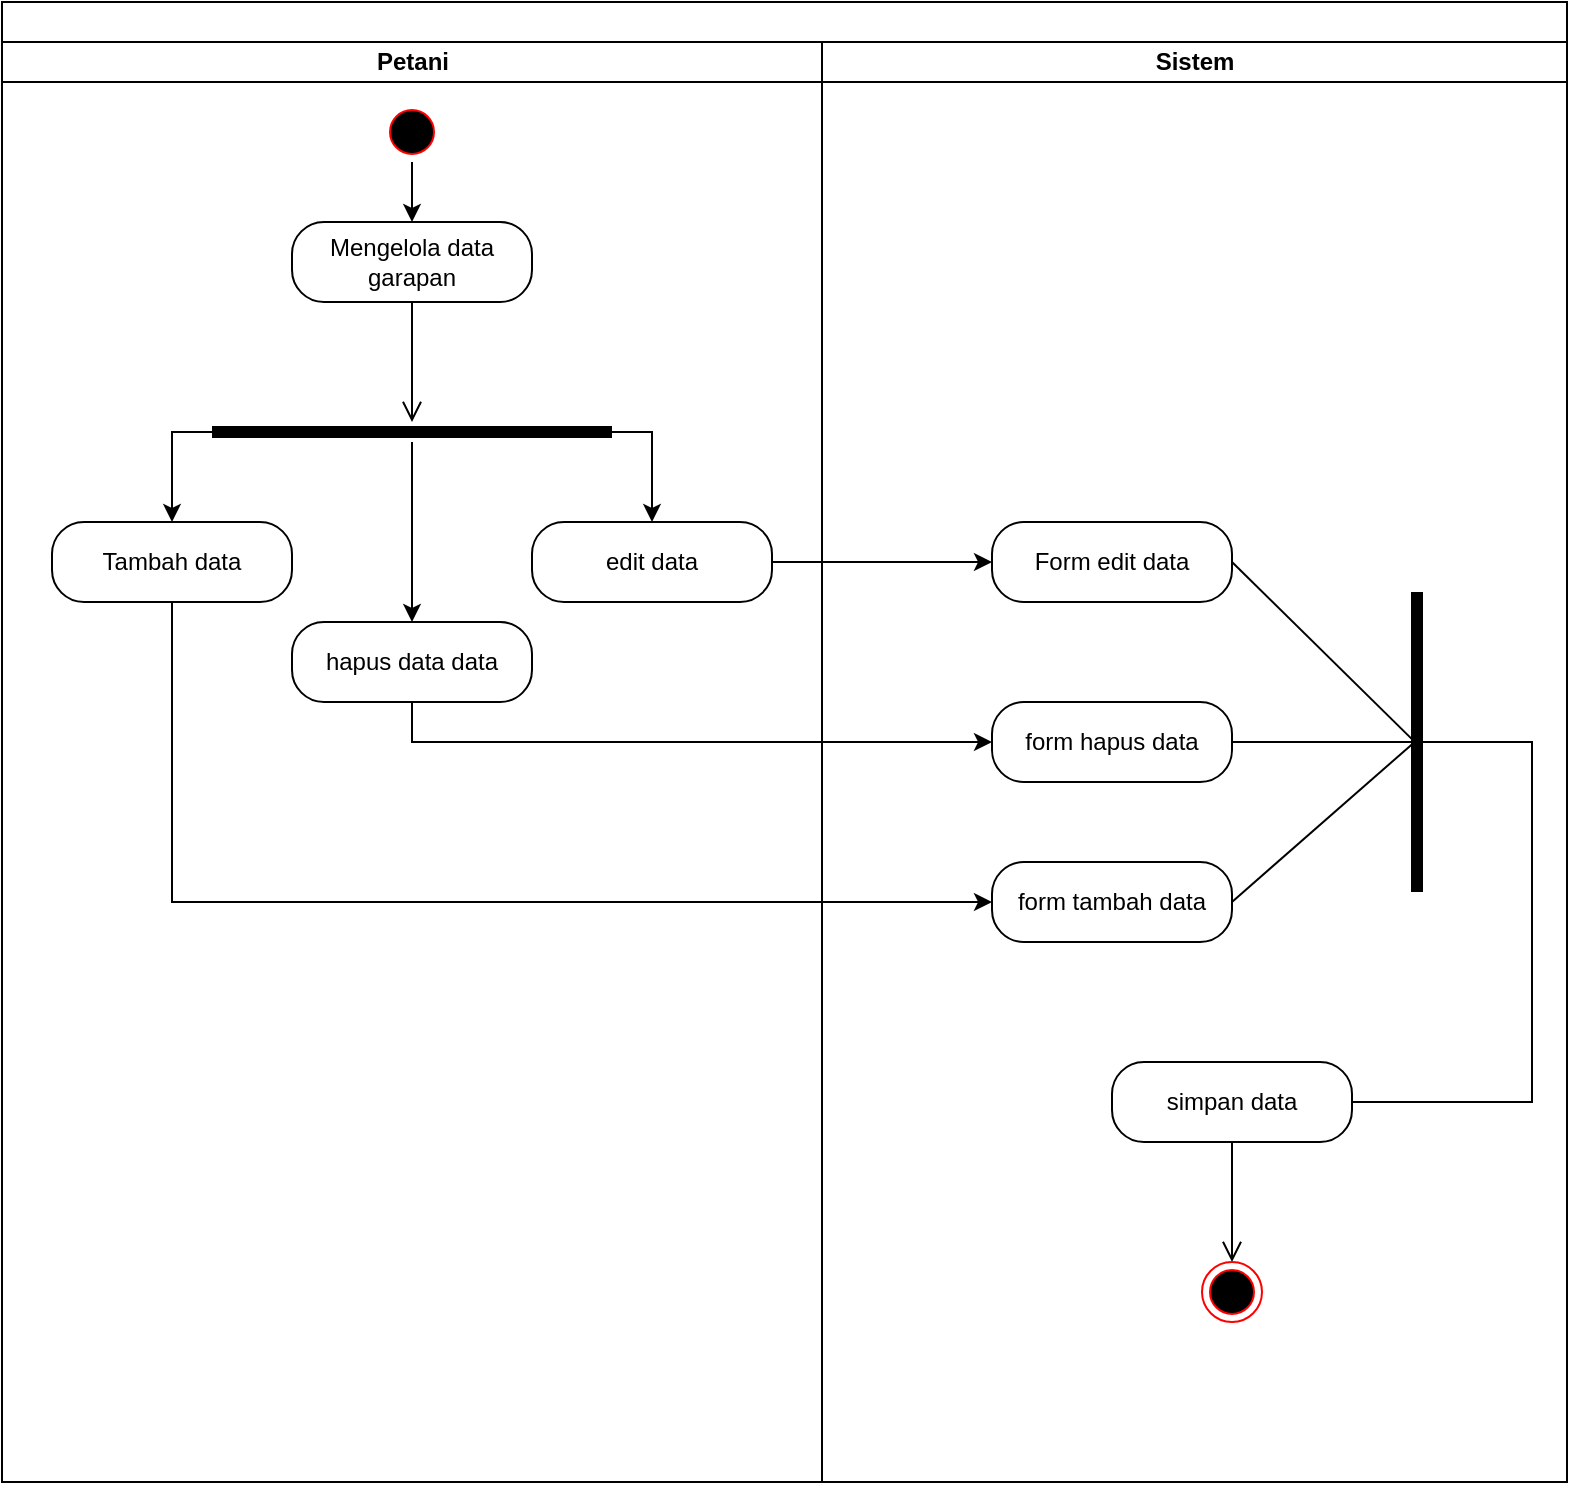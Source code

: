 <mxfile version="24.3.0" type="github">
  <diagram name="Page-1" id="H-TFuyuddetBLjpvNvzC">
    <mxGraphModel dx="880" dy="434" grid="1" gridSize="10" guides="1" tooltips="1" connect="1" arrows="1" fold="1" page="1" pageScale="1" pageWidth="850" pageHeight="1100" math="0" shadow="0">
      <root>
        <mxCell id="0" />
        <mxCell id="1" parent="0" />
        <mxCell id="sSea7OWwtZqSZM1k2m7u-1" value="" style="swimlane;childLayout=stackLayout;resizeParent=1;resizeParentMax=0;startSize=20;html=1;" vertex="1" parent="1">
          <mxGeometry x="205" y="140" width="782.5" height="740" as="geometry" />
        </mxCell>
        <mxCell id="sSea7OWwtZqSZM1k2m7u-2" value="Petani" style="swimlane;startSize=20;html=1;strokeColor=#000000;" vertex="1" parent="sSea7OWwtZqSZM1k2m7u-1">
          <mxGeometry y="20" width="410" height="720" as="geometry" />
        </mxCell>
        <mxCell id="sSea7OWwtZqSZM1k2m7u-10" style="edgeStyle=orthogonalEdgeStyle;rounded=0;orthogonalLoop=1;jettySize=auto;html=1;exitX=0.5;exitY=1;exitDx=0;exitDy=0;" edge="1" parent="sSea7OWwtZqSZM1k2m7u-2" source="sSea7OWwtZqSZM1k2m7u-5" target="sSea7OWwtZqSZM1k2m7u-8">
          <mxGeometry relative="1" as="geometry" />
        </mxCell>
        <mxCell id="sSea7OWwtZqSZM1k2m7u-5" value="" style="ellipse;html=1;shape=startState;fillColor=#000000;strokeColor=#ff0000;" vertex="1" parent="sSea7OWwtZqSZM1k2m7u-2">
          <mxGeometry x="190" y="30" width="30" height="30" as="geometry" />
        </mxCell>
        <mxCell id="sSea7OWwtZqSZM1k2m7u-8" value="Mengelola data garapan" style="rounded=1;whiteSpace=wrap;html=1;arcSize=40;" vertex="1" parent="sSea7OWwtZqSZM1k2m7u-2">
          <mxGeometry x="145" y="90" width="120" height="40" as="geometry" />
        </mxCell>
        <mxCell id="sSea7OWwtZqSZM1k2m7u-9" value="" style="edgeStyle=orthogonalEdgeStyle;html=1;verticalAlign=bottom;endArrow=open;endSize=8;strokeColor=#000000;rounded=0;" edge="1" source="sSea7OWwtZqSZM1k2m7u-8" parent="sSea7OWwtZqSZM1k2m7u-2">
          <mxGeometry relative="1" as="geometry">
            <mxPoint x="205" y="190" as="targetPoint" />
          </mxGeometry>
        </mxCell>
        <mxCell id="sSea7OWwtZqSZM1k2m7u-17" style="edgeStyle=orthogonalEdgeStyle;rounded=0;orthogonalLoop=1;jettySize=auto;html=1;exitX=0;exitY=0.5;exitDx=0;exitDy=0;exitPerimeter=0;entryX=0.5;entryY=0;entryDx=0;entryDy=0;" edge="1" parent="sSea7OWwtZqSZM1k2m7u-2" source="sSea7OWwtZqSZM1k2m7u-11" target="sSea7OWwtZqSZM1k2m7u-13">
          <mxGeometry relative="1" as="geometry" />
        </mxCell>
        <mxCell id="sSea7OWwtZqSZM1k2m7u-18" style="edgeStyle=orthogonalEdgeStyle;rounded=0;orthogonalLoop=1;jettySize=auto;html=1;exitX=1;exitY=0.5;exitDx=0;exitDy=0;exitPerimeter=0;entryX=0.5;entryY=0;entryDx=0;entryDy=0;" edge="1" parent="sSea7OWwtZqSZM1k2m7u-2" source="sSea7OWwtZqSZM1k2m7u-11" target="sSea7OWwtZqSZM1k2m7u-15">
          <mxGeometry relative="1" as="geometry" />
        </mxCell>
        <mxCell id="sSea7OWwtZqSZM1k2m7u-19" style="edgeStyle=orthogonalEdgeStyle;rounded=0;orthogonalLoop=1;jettySize=auto;html=1;entryX=0.5;entryY=0;entryDx=0;entryDy=0;" edge="1" parent="sSea7OWwtZqSZM1k2m7u-2" source="sSea7OWwtZqSZM1k2m7u-11" target="sSea7OWwtZqSZM1k2m7u-16">
          <mxGeometry relative="1" as="geometry" />
        </mxCell>
        <mxCell id="sSea7OWwtZqSZM1k2m7u-11" value="" style="shape=line;html=1;strokeWidth=6;strokeColor=#000000;" vertex="1" parent="sSea7OWwtZqSZM1k2m7u-2">
          <mxGeometry x="105" y="190" width="200" height="10" as="geometry" />
        </mxCell>
        <mxCell id="sSea7OWwtZqSZM1k2m7u-13" value="Tambah data" style="rounded=1;whiteSpace=wrap;html=1;arcSize=40;" vertex="1" parent="sSea7OWwtZqSZM1k2m7u-2">
          <mxGeometry x="25" y="240" width="120" height="40" as="geometry" />
        </mxCell>
        <mxCell id="sSea7OWwtZqSZM1k2m7u-16" value="hapus data data" style="rounded=1;whiteSpace=wrap;html=1;arcSize=40;" vertex="1" parent="sSea7OWwtZqSZM1k2m7u-2">
          <mxGeometry x="145" y="290" width="120" height="40" as="geometry" />
        </mxCell>
        <mxCell id="sSea7OWwtZqSZM1k2m7u-15" value="edit data" style="rounded=1;whiteSpace=wrap;html=1;arcSize=40;" vertex="1" parent="sSea7OWwtZqSZM1k2m7u-2">
          <mxGeometry x="265" y="240" width="120" height="40" as="geometry" />
        </mxCell>
        <mxCell id="sSea7OWwtZqSZM1k2m7u-28" style="edgeStyle=orthogonalEdgeStyle;rounded=0;orthogonalLoop=1;jettySize=auto;html=1;exitX=1;exitY=0.5;exitDx=0;exitDy=0;entryX=0;entryY=0.5;entryDx=0;entryDy=0;" edge="1" parent="sSea7OWwtZqSZM1k2m7u-1" source="sSea7OWwtZqSZM1k2m7u-15" target="sSea7OWwtZqSZM1k2m7u-23">
          <mxGeometry relative="1" as="geometry" />
        </mxCell>
        <mxCell id="sSea7OWwtZqSZM1k2m7u-30" style="edgeStyle=orthogonalEdgeStyle;rounded=0;orthogonalLoop=1;jettySize=auto;html=1;exitX=0.5;exitY=1;exitDx=0;exitDy=0;entryX=0;entryY=0.5;entryDx=0;entryDy=0;" edge="1" parent="sSea7OWwtZqSZM1k2m7u-1" source="sSea7OWwtZqSZM1k2m7u-16" target="sSea7OWwtZqSZM1k2m7u-25">
          <mxGeometry relative="1" as="geometry" />
        </mxCell>
        <mxCell id="sSea7OWwtZqSZM1k2m7u-31" style="edgeStyle=orthogonalEdgeStyle;rounded=0;orthogonalLoop=1;jettySize=auto;html=1;exitX=0.5;exitY=1;exitDx=0;exitDy=0;entryX=0;entryY=0.5;entryDx=0;entryDy=0;" edge="1" parent="sSea7OWwtZqSZM1k2m7u-1" source="sSea7OWwtZqSZM1k2m7u-13" target="sSea7OWwtZqSZM1k2m7u-27">
          <mxGeometry relative="1" as="geometry" />
        </mxCell>
        <mxCell id="sSea7OWwtZqSZM1k2m7u-3" value="Sistem" style="swimlane;startSize=20;html=1;" vertex="1" parent="sSea7OWwtZqSZM1k2m7u-1">
          <mxGeometry x="410" y="20" width="372.5" height="720" as="geometry" />
        </mxCell>
        <mxCell id="sSea7OWwtZqSZM1k2m7u-20" value="" style="shape=line;html=1;strokeWidth=6;strokeColor=#000000;rotation=-90;" vertex="1" parent="sSea7OWwtZqSZM1k2m7u-3">
          <mxGeometry x="222.5" y="342.5" width="150" height="15" as="geometry" />
        </mxCell>
        <mxCell id="sSea7OWwtZqSZM1k2m7u-23" value="Form edit data" style="rounded=1;whiteSpace=wrap;html=1;arcSize=40;" vertex="1" parent="sSea7OWwtZqSZM1k2m7u-3">
          <mxGeometry x="85" y="240" width="120" height="40" as="geometry" />
        </mxCell>
        <mxCell id="sSea7OWwtZqSZM1k2m7u-25" value="form hapus data" style="rounded=1;whiteSpace=wrap;html=1;arcSize=40;" vertex="1" parent="sSea7OWwtZqSZM1k2m7u-3">
          <mxGeometry x="85" y="330" width="120" height="40" as="geometry" />
        </mxCell>
        <mxCell id="sSea7OWwtZqSZM1k2m7u-27" value="form tambah data" style="rounded=1;whiteSpace=wrap;html=1;arcSize=40;" vertex="1" parent="sSea7OWwtZqSZM1k2m7u-3">
          <mxGeometry x="85" y="410" width="120" height="40" as="geometry" />
        </mxCell>
        <mxCell id="sSea7OWwtZqSZM1k2m7u-32" style="rounded=0;orthogonalLoop=1;jettySize=auto;html=1;exitX=1;exitY=0.5;exitDx=0;exitDy=0;entryX=0.493;entryY=0.5;entryDx=0;entryDy=0;entryPerimeter=0;endArrow=none;endFill=0;" edge="1" parent="sSea7OWwtZqSZM1k2m7u-3" source="sSea7OWwtZqSZM1k2m7u-23" target="sSea7OWwtZqSZM1k2m7u-20">
          <mxGeometry relative="1" as="geometry" />
        </mxCell>
        <mxCell id="sSea7OWwtZqSZM1k2m7u-33" style="edgeStyle=orthogonalEdgeStyle;rounded=0;orthogonalLoop=1;jettySize=auto;html=1;exitX=1;exitY=0.5;exitDx=0;exitDy=0;entryX=0.5;entryY=0.7;entryDx=0;entryDy=0;entryPerimeter=0;endArrow=none;endFill=0;" edge="1" parent="sSea7OWwtZqSZM1k2m7u-3" source="sSea7OWwtZqSZM1k2m7u-25" target="sSea7OWwtZqSZM1k2m7u-20">
          <mxGeometry relative="1" as="geometry" />
        </mxCell>
        <mxCell id="sSea7OWwtZqSZM1k2m7u-34" style="rounded=0;orthogonalLoop=1;jettySize=auto;html=1;exitX=1;exitY=0.5;exitDx=0;exitDy=0;entryX=0.507;entryY=0.5;entryDx=0;entryDy=0;entryPerimeter=0;endArrow=none;endFill=0;" edge="1" parent="sSea7OWwtZqSZM1k2m7u-3" source="sSea7OWwtZqSZM1k2m7u-27" target="sSea7OWwtZqSZM1k2m7u-20">
          <mxGeometry relative="1" as="geometry" />
        </mxCell>
        <mxCell id="sSea7OWwtZqSZM1k2m7u-35" value="simpan data" style="rounded=1;whiteSpace=wrap;html=1;arcSize=40;" vertex="1" parent="sSea7OWwtZqSZM1k2m7u-3">
          <mxGeometry x="145" y="510" width="120" height="40" as="geometry" />
        </mxCell>
        <mxCell id="sSea7OWwtZqSZM1k2m7u-36" value="" style="edgeStyle=orthogonalEdgeStyle;html=1;verticalAlign=bottom;endArrow=open;endSize=8;strokeColor=#000000;rounded=0;" edge="1" source="sSea7OWwtZqSZM1k2m7u-35" parent="sSea7OWwtZqSZM1k2m7u-3">
          <mxGeometry relative="1" as="geometry">
            <mxPoint x="205" y="610" as="targetPoint" />
          </mxGeometry>
        </mxCell>
        <mxCell id="sSea7OWwtZqSZM1k2m7u-38" value="" style="ellipse;html=1;shape=endState;fillColor=#000000;strokeColor=#ff0000;" vertex="1" parent="sSea7OWwtZqSZM1k2m7u-3">
          <mxGeometry x="190" y="610" width="30" height="30" as="geometry" />
        </mxCell>
        <mxCell id="sSea7OWwtZqSZM1k2m7u-40" style="edgeStyle=elbowEdgeStyle;rounded=0;orthogonalLoop=1;jettySize=auto;html=1;exitX=1;exitY=0.5;exitDx=0;exitDy=0;entryX=0.5;entryY=0.467;entryDx=0;entryDy=0;entryPerimeter=0;endArrow=none;endFill=0;" edge="1" parent="sSea7OWwtZqSZM1k2m7u-3" source="sSea7OWwtZqSZM1k2m7u-35" target="sSea7OWwtZqSZM1k2m7u-20">
          <mxGeometry relative="1" as="geometry">
            <Array as="points">
              <mxPoint x="355" y="440" />
            </Array>
          </mxGeometry>
        </mxCell>
      </root>
    </mxGraphModel>
  </diagram>
</mxfile>

